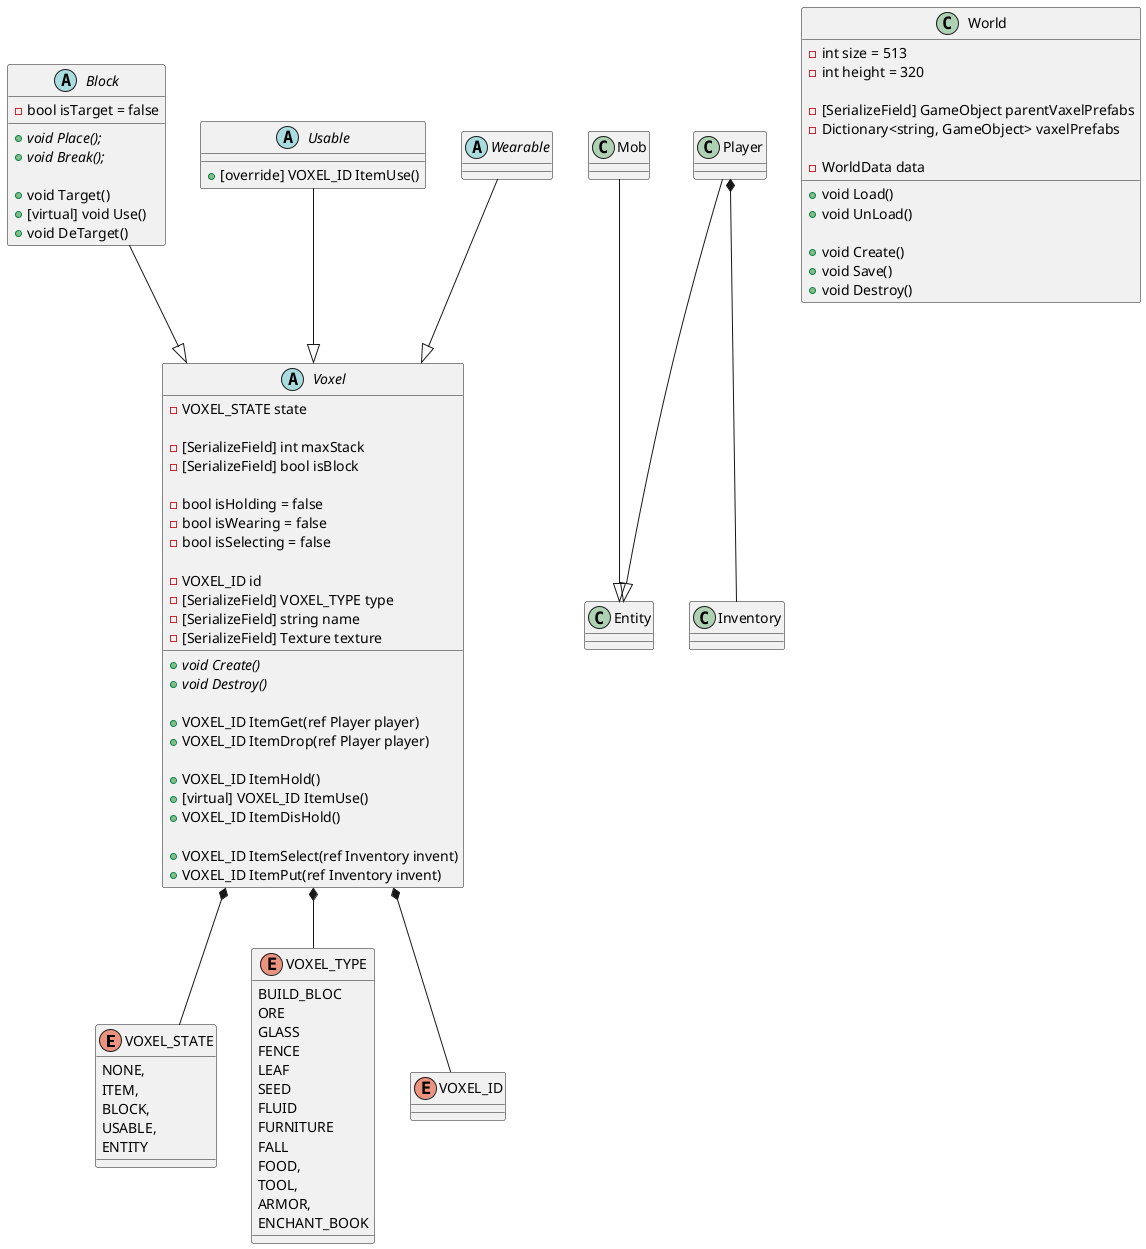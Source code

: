 ﻿@startuml Unity Minecraft World

enum VOXEL_STATE
{
    NONE,
    ITEM,
    BLOCK,
    USABLE,
    ENTITY
}

enum VOXEL_TYPE
{
    BUILD_BLOC
    ORE
    GLASS
    FENCE
    LEAF
    SEED
    FLUID
    FURNITURE
    FALL
    FOOD,
    TOOL,
    ARMOR,
    ENCHANT_BOOK
}

enum VOXEL_ID
{

}

class Entity
{

}

Mob --|> Entity
class Mob
{

}

class Inventory
{

}

Player *-- Inventory
Player --|> Entity
class Player
{

}

Voxel *-- VOXEL_STATE
Voxel *-- VOXEL_TYPE
Voxel *-- VOXEL_ID
abstract class Voxel
{
    - VOXEL_STATE state

    - [SerializeField] int maxStack
    - [SerializeField] bool isBlock

    - bool isHolding = false
    - bool isWearing = false
    - bool isSelecting = false

    - VOXEL_ID id
    - [SerializeField] VOXEL_TYPE type
    - [SerializeField] string name
    - [SerializeField] Texture texture

    + {abstract} void Create()
    + {abstract} void Destroy()

    + VOXEL_ID ItemGet(ref Player player)
    + VOXEL_ID ItemDrop(ref Player player)

    + VOXEL_ID ItemHold()
    + [virtual] VOXEL_ID ItemUse()
    + VOXEL_ID ItemDisHold()

    + VOXEL_ID ItemSelect(ref Inventory invent)
    + VOXEL_ID ItemPut(ref Inventory invent)
}

Block --|> Voxel
abstract class Block
{
    - bool isTarget = false

    + {abstract} void Place();
    + {abstract} void Break();

    + void Target()
    + [virtual] void Use()
    + void DeTarget()
}

Usable --|> Voxel
abstract class Usable
{
    + [override] VOXEL_ID ItemUse()
}

Wearable --|> Voxel
abstract class Wearable
{

}

class World
{
    - int size = 513
    - int height = 320

    - [SerializeField] GameObject parentVaxelPrefabs
    - Dictionary<string, GameObject> vaxelPrefabs

    - WorldData data

    + void Load()
    + void UnLoad()

    + void Create()
    + void Save()
    + void Destroy()

}


@enduml
